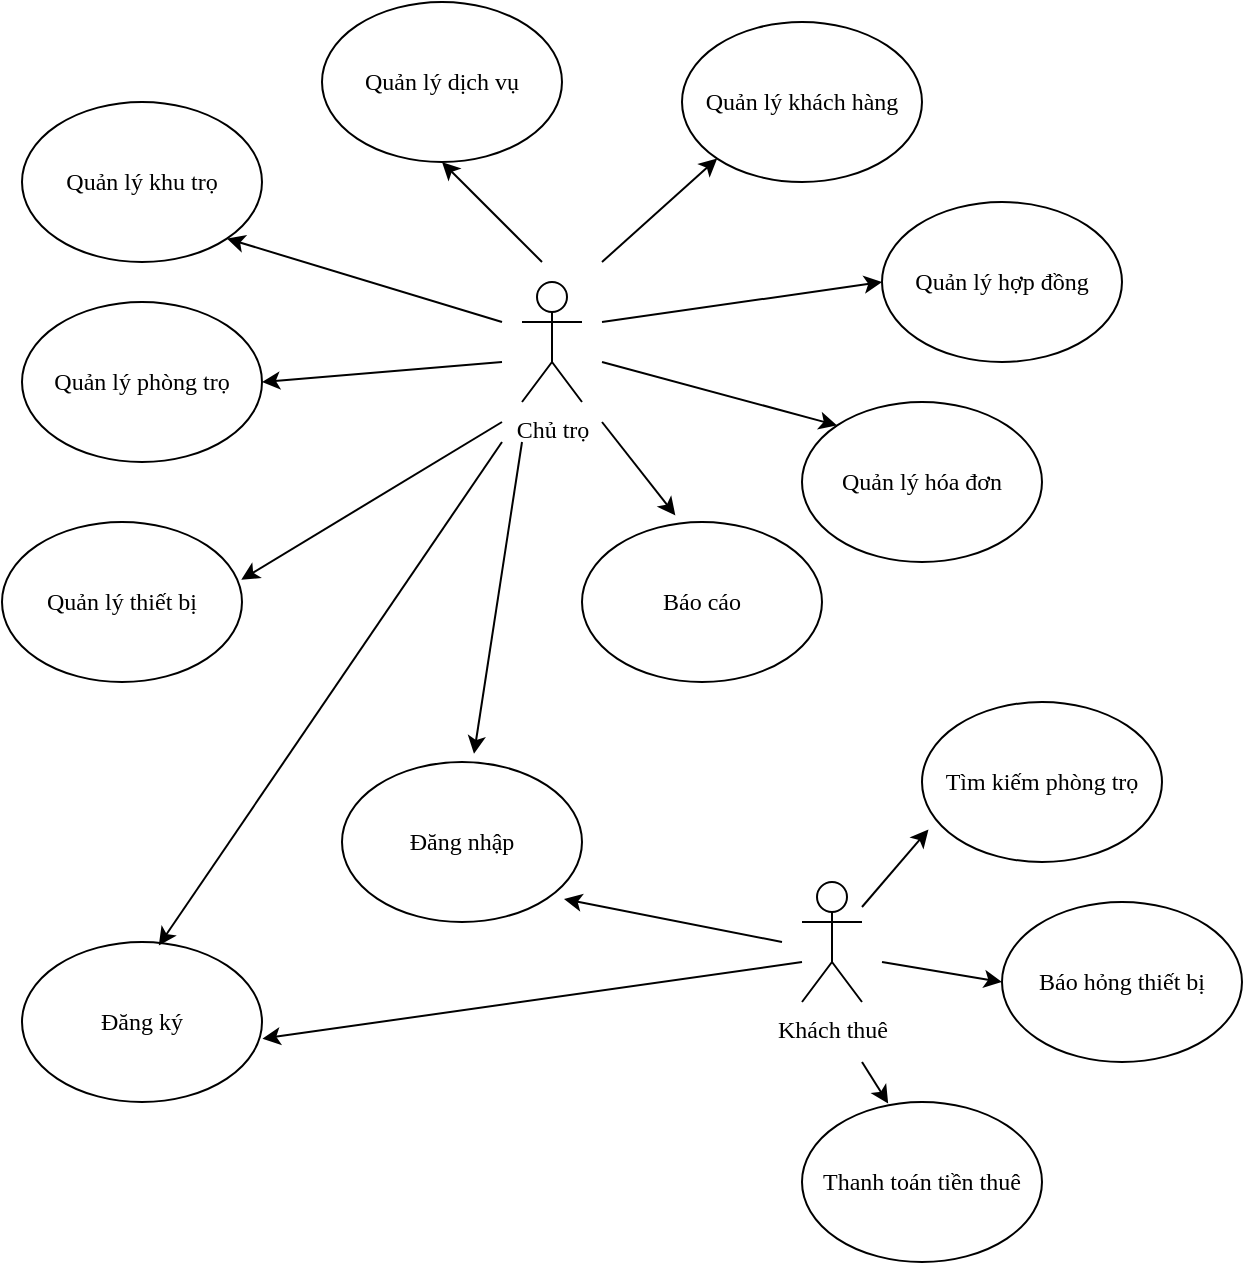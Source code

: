 <mxfile version="22.0.8" type="device">
  <diagram name="Trang-1" id="evJSxsXp3dAatRcSs3rl">
    <mxGraphModel dx="1398" dy="755" grid="1" gridSize="10" guides="1" tooltips="1" connect="1" arrows="1" fold="1" page="1" pageScale="1" pageWidth="827" pageHeight="1169" math="0" shadow="0">
      <root>
        <mxCell id="0" />
        <mxCell id="1" parent="0" />
        <mxCell id="bCC9FGuMGez_qMyGB3N7-1" value="Khách thuê" style="shape=umlActor;verticalLabelPosition=bottom;verticalAlign=top;html=1;outlineConnect=0;fontFamily=Times New Roman;" vertex="1" parent="1">
          <mxGeometry x="490" y="460" width="30" height="60" as="geometry" />
        </mxCell>
        <mxCell id="bCC9FGuMGez_qMyGB3N7-4" value="Quản lý khu trọ" style="ellipse;whiteSpace=wrap;html=1;fontFamily=Times New Roman;" vertex="1" parent="1">
          <mxGeometry x="100" y="70" width="120" height="80" as="geometry" />
        </mxCell>
        <mxCell id="bCC9FGuMGez_qMyGB3N7-5" value="Quản lý phòng trọ" style="ellipse;whiteSpace=wrap;html=1;fontFamily=Times New Roman;" vertex="1" parent="1">
          <mxGeometry x="100" y="170" width="120" height="80" as="geometry" />
        </mxCell>
        <mxCell id="bCC9FGuMGez_qMyGB3N7-6" value="Quản lý thiết bị" style="ellipse;whiteSpace=wrap;html=1;fontFamily=Times New Roman;" vertex="1" parent="1">
          <mxGeometry x="90" y="280" width="120" height="80" as="geometry" />
        </mxCell>
        <mxCell id="bCC9FGuMGez_qMyGB3N7-7" value="Quản lý dịch vụ" style="ellipse;whiteSpace=wrap;html=1;fontFamily=Times New Roman;" vertex="1" parent="1">
          <mxGeometry x="250" y="20" width="120" height="80" as="geometry" />
        </mxCell>
        <mxCell id="bCC9FGuMGez_qMyGB3N7-8" value="Quản lý khách hàng" style="ellipse;whiteSpace=wrap;html=1;fontFamily=Times New Roman;" vertex="1" parent="1">
          <mxGeometry x="430" y="30" width="120" height="80" as="geometry" />
        </mxCell>
        <mxCell id="bCC9FGuMGez_qMyGB3N7-9" value="Quản lý hợp đồng" style="ellipse;whiteSpace=wrap;html=1;fontFamily=Times New Roman;" vertex="1" parent="1">
          <mxGeometry x="530" y="120" width="120" height="80" as="geometry" />
        </mxCell>
        <mxCell id="bCC9FGuMGez_qMyGB3N7-10" value="Quản lý hóa đơn" style="ellipse;whiteSpace=wrap;html=1;fontFamily=Times New Roman;" vertex="1" parent="1">
          <mxGeometry x="490" y="220" width="120" height="80" as="geometry" />
        </mxCell>
        <mxCell id="bCC9FGuMGez_qMyGB3N7-11" value="Báo cáo" style="ellipse;whiteSpace=wrap;html=1;fontFamily=Times New Roman;" vertex="1" parent="1">
          <mxGeometry x="380" y="280" width="120" height="80" as="geometry" />
        </mxCell>
        <mxCell id="bCC9FGuMGez_qMyGB3N7-12" value="Chủ trọ" style="shape=umlActor;verticalLabelPosition=bottom;verticalAlign=top;html=1;outlineConnect=0;fontFamily=Times New Roman;" vertex="1" parent="1">
          <mxGeometry x="350" y="160" width="30" height="60" as="geometry" />
        </mxCell>
        <mxCell id="bCC9FGuMGez_qMyGB3N7-13" value="Tìm kiếm phòng trọ" style="ellipse;whiteSpace=wrap;html=1;fontFamily=Times New Roman;" vertex="1" parent="1">
          <mxGeometry x="550" y="370" width="120" height="80" as="geometry" />
        </mxCell>
        <mxCell id="bCC9FGuMGez_qMyGB3N7-14" value="Báo hỏng thiết bị" style="ellipse;whiteSpace=wrap;html=1;fontFamily=Times New Roman;" vertex="1" parent="1">
          <mxGeometry x="590" y="470" width="120" height="80" as="geometry" />
        </mxCell>
        <mxCell id="bCC9FGuMGez_qMyGB3N7-15" value="Thanh toán tiền thuê" style="ellipse;whiteSpace=wrap;html=1;fontFamily=Times New Roman;" vertex="1" parent="1">
          <mxGeometry x="490" y="570" width="120" height="80" as="geometry" />
        </mxCell>
        <mxCell id="bCC9FGuMGez_qMyGB3N7-16" value="Đăng ký" style="ellipse;whiteSpace=wrap;html=1;fontFamily=Times New Roman;" vertex="1" parent="1">
          <mxGeometry x="100" y="490" width="120" height="80" as="geometry" />
        </mxCell>
        <mxCell id="bCC9FGuMGez_qMyGB3N7-17" value="Đăng nhập" style="ellipse;whiteSpace=wrap;html=1;fontFamily=Times New Roman;" vertex="1" parent="1">
          <mxGeometry x="260" y="400" width="120" height="80" as="geometry" />
        </mxCell>
        <mxCell id="bCC9FGuMGez_qMyGB3N7-18" value="" style="endArrow=classic;html=1;rounded=0;entryX=0.5;entryY=1;entryDx=0;entryDy=0;" edge="1" parent="1" target="bCC9FGuMGez_qMyGB3N7-7">
          <mxGeometry width="50" height="50" relative="1" as="geometry">
            <mxPoint x="360" y="150" as="sourcePoint" />
            <mxPoint x="390" y="140" as="targetPoint" />
          </mxGeometry>
        </mxCell>
        <mxCell id="bCC9FGuMGez_qMyGB3N7-19" value="" style="endArrow=classic;html=1;rounded=0;entryX=1;entryY=1;entryDx=0;entryDy=0;" edge="1" parent="1" target="bCC9FGuMGez_qMyGB3N7-4">
          <mxGeometry width="50" height="50" relative="1" as="geometry">
            <mxPoint x="340" y="180" as="sourcePoint" />
            <mxPoint x="320" y="110" as="targetPoint" />
          </mxGeometry>
        </mxCell>
        <mxCell id="bCC9FGuMGez_qMyGB3N7-20" value="" style="endArrow=classic;html=1;rounded=0;entryX=1;entryY=0.5;entryDx=0;entryDy=0;" edge="1" parent="1" target="bCC9FGuMGez_qMyGB3N7-5">
          <mxGeometry width="50" height="50" relative="1" as="geometry">
            <mxPoint x="340" y="200" as="sourcePoint" />
            <mxPoint x="212" y="148" as="targetPoint" />
          </mxGeometry>
        </mxCell>
        <mxCell id="bCC9FGuMGez_qMyGB3N7-21" value="" style="endArrow=classic;html=1;rounded=0;entryX=0.997;entryY=0.361;entryDx=0;entryDy=0;entryPerimeter=0;" edge="1" parent="1" target="bCC9FGuMGez_qMyGB3N7-6">
          <mxGeometry width="50" height="50" relative="1" as="geometry">
            <mxPoint x="340" y="230" as="sourcePoint" />
            <mxPoint x="222" y="158" as="targetPoint" />
          </mxGeometry>
        </mxCell>
        <mxCell id="bCC9FGuMGez_qMyGB3N7-22" value="" style="endArrow=classic;html=1;rounded=0;entryX=0.389;entryY=-0.041;entryDx=0;entryDy=0;entryPerimeter=0;" edge="1" parent="1" target="bCC9FGuMGez_qMyGB3N7-11">
          <mxGeometry width="50" height="50" relative="1" as="geometry">
            <mxPoint x="390" y="230" as="sourcePoint" />
            <mxPoint x="232" y="168" as="targetPoint" />
          </mxGeometry>
        </mxCell>
        <mxCell id="bCC9FGuMGez_qMyGB3N7-23" value="" style="endArrow=classic;html=1;rounded=0;entryX=0;entryY=0;entryDx=0;entryDy=0;" edge="1" parent="1" target="bCC9FGuMGez_qMyGB3N7-10">
          <mxGeometry width="50" height="50" relative="1" as="geometry">
            <mxPoint x="390" y="200" as="sourcePoint" />
            <mxPoint x="242" y="178" as="targetPoint" />
          </mxGeometry>
        </mxCell>
        <mxCell id="bCC9FGuMGez_qMyGB3N7-24" value="" style="endArrow=classic;html=1;rounded=0;entryX=0;entryY=0.5;entryDx=0;entryDy=0;" edge="1" parent="1" target="bCC9FGuMGez_qMyGB3N7-9">
          <mxGeometry width="50" height="50" relative="1" as="geometry">
            <mxPoint x="390" y="180" as="sourcePoint" />
            <mxPoint x="252" y="188" as="targetPoint" />
          </mxGeometry>
        </mxCell>
        <mxCell id="bCC9FGuMGez_qMyGB3N7-25" value="" style="endArrow=classic;html=1;rounded=0;entryX=0;entryY=1;entryDx=0;entryDy=0;" edge="1" parent="1" target="bCC9FGuMGez_qMyGB3N7-8">
          <mxGeometry width="50" height="50" relative="1" as="geometry">
            <mxPoint x="390" y="150" as="sourcePoint" />
            <mxPoint x="262" y="198" as="targetPoint" />
          </mxGeometry>
        </mxCell>
        <mxCell id="bCC9FGuMGez_qMyGB3N7-26" value="" style="endArrow=classic;html=1;rounded=0;entryX=0.55;entryY=-0.051;entryDx=0;entryDy=0;entryPerimeter=0;" edge="1" parent="1" target="bCC9FGuMGez_qMyGB3N7-17">
          <mxGeometry width="50" height="50" relative="1" as="geometry">
            <mxPoint x="350" y="240" as="sourcePoint" />
            <mxPoint x="220" y="319" as="targetPoint" />
          </mxGeometry>
        </mxCell>
        <mxCell id="bCC9FGuMGez_qMyGB3N7-27" value="" style="endArrow=classic;html=1;rounded=0;entryX=0.925;entryY=0.857;entryDx=0;entryDy=0;entryPerimeter=0;" edge="1" parent="1" target="bCC9FGuMGez_qMyGB3N7-17">
          <mxGeometry width="50" height="50" relative="1" as="geometry">
            <mxPoint x="480" y="490" as="sourcePoint" />
            <mxPoint x="266" y="416" as="targetPoint" />
          </mxGeometry>
        </mxCell>
        <mxCell id="bCC9FGuMGez_qMyGB3N7-28" value="" style="endArrow=classic;html=1;rounded=0;entryX=0.57;entryY=0.022;entryDx=0;entryDy=0;entryPerimeter=0;" edge="1" parent="1" target="bCC9FGuMGez_qMyGB3N7-16">
          <mxGeometry width="50" height="50" relative="1" as="geometry">
            <mxPoint x="340" y="240" as="sourcePoint" />
            <mxPoint x="381" y="479" as="targetPoint" />
          </mxGeometry>
        </mxCell>
        <mxCell id="bCC9FGuMGez_qMyGB3N7-29" value="" style="endArrow=classic;html=1;rounded=0;entryX=1.002;entryY=0.604;entryDx=0;entryDy=0;entryPerimeter=0;" edge="1" parent="1" target="bCC9FGuMGez_qMyGB3N7-16">
          <mxGeometry width="50" height="50" relative="1" as="geometry">
            <mxPoint x="490" y="500" as="sourcePoint" />
            <mxPoint x="381" y="479" as="targetPoint" />
          </mxGeometry>
        </mxCell>
        <mxCell id="bCC9FGuMGez_qMyGB3N7-30" value="" style="endArrow=classic;html=1;rounded=0;entryX=0.359;entryY=0.01;entryDx=0;entryDy=0;entryPerimeter=0;" edge="1" parent="1" target="bCC9FGuMGez_qMyGB3N7-15">
          <mxGeometry width="50" height="50" relative="1" as="geometry">
            <mxPoint x="520" y="550" as="sourcePoint" />
            <mxPoint x="391" y="489" as="targetPoint" />
          </mxGeometry>
        </mxCell>
        <mxCell id="bCC9FGuMGez_qMyGB3N7-31" value="" style="endArrow=classic;html=1;rounded=0;entryX=0;entryY=0.5;entryDx=0;entryDy=0;" edge="1" parent="1" target="bCC9FGuMGez_qMyGB3N7-14">
          <mxGeometry width="50" height="50" relative="1" as="geometry">
            <mxPoint x="530" y="500" as="sourcePoint" />
            <mxPoint x="401" y="499" as="targetPoint" />
          </mxGeometry>
        </mxCell>
        <mxCell id="bCC9FGuMGez_qMyGB3N7-32" value="" style="endArrow=classic;html=1;rounded=0;entryX=0.027;entryY=0.797;entryDx=0;entryDy=0;entryPerimeter=0;" edge="1" parent="1" source="bCC9FGuMGez_qMyGB3N7-1" target="bCC9FGuMGez_qMyGB3N7-13">
          <mxGeometry width="50" height="50" relative="1" as="geometry">
            <mxPoint x="520" y="530" as="sourcePoint" />
            <mxPoint x="411" y="509" as="targetPoint" />
          </mxGeometry>
        </mxCell>
      </root>
    </mxGraphModel>
  </diagram>
</mxfile>
